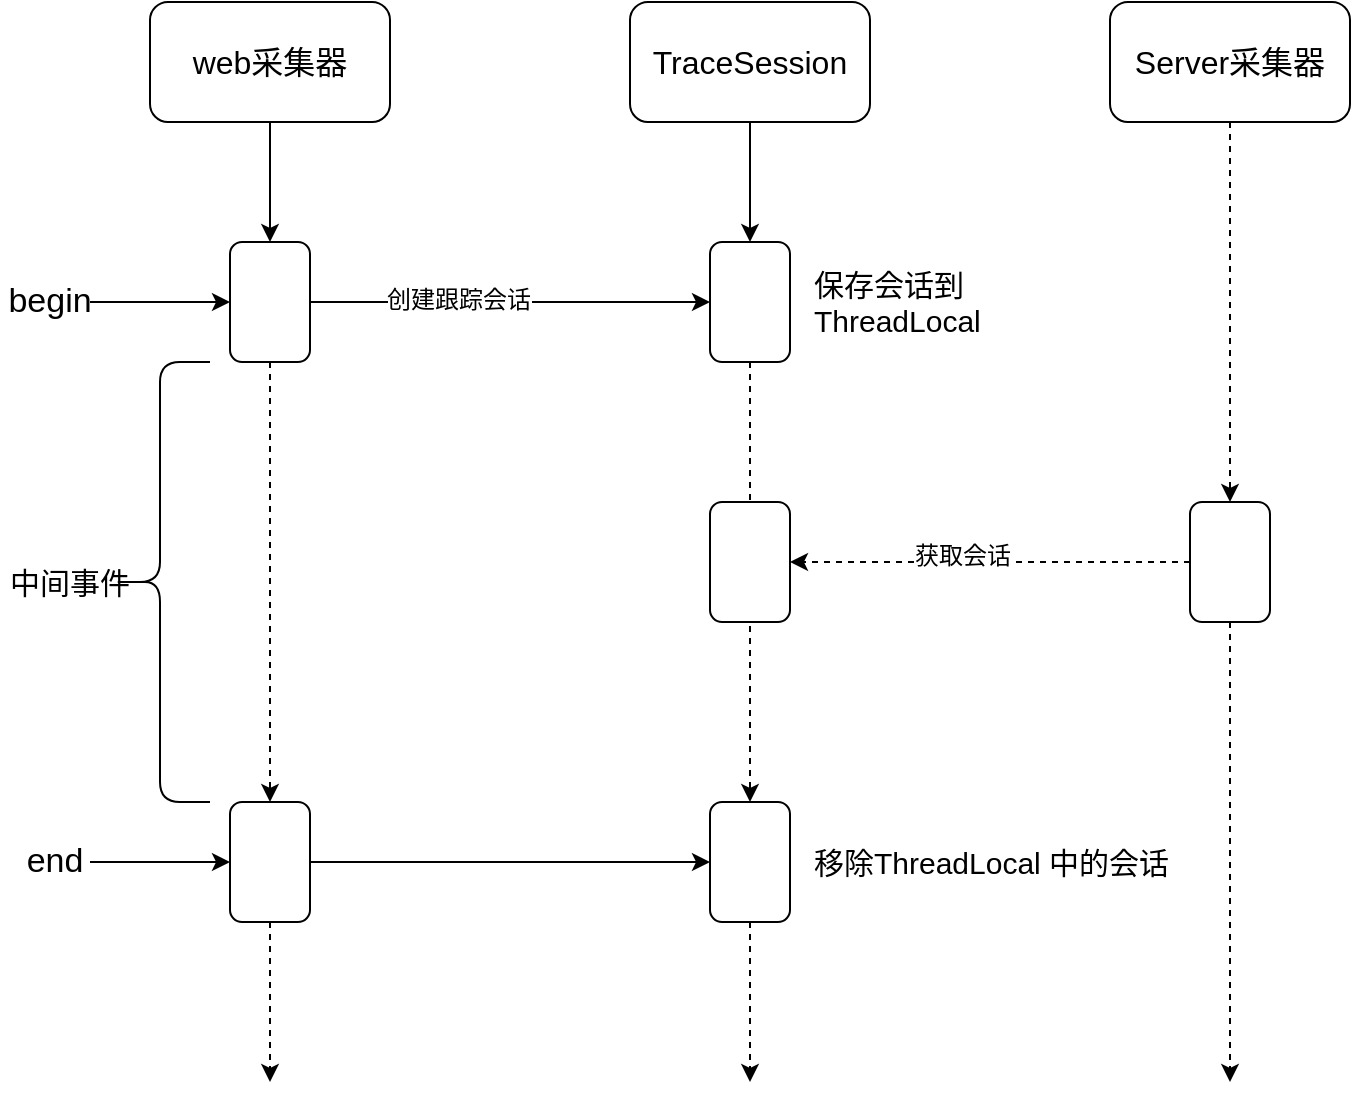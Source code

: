 <mxfile version="12.6.5" type="device"><diagram id="Jr3gekZzRrH0bNKUMRaq" name="Page-1"><mxGraphModel dx="1086" dy="806" grid="1" gridSize="10" guides="1" tooltips="1" connect="1" arrows="1" fold="1" page="1" pageScale="1" pageWidth="850" pageHeight="1100" math="0" shadow="0"><root><mxCell id="0"/><mxCell id="1" parent="0"/><mxCell id="Hs_VmZPVM3Je5BAvjfqo-6" style="edgeStyle=orthogonalEdgeStyle;rounded=0;orthogonalLoop=1;jettySize=auto;html=1;entryX=0.5;entryY=0;entryDx=0;entryDy=0;" edge="1" parent="1" source="Hs_VmZPVM3Je5BAvjfqo-1" target="Hs_VmZPVM3Je5BAvjfqo-4"><mxGeometry relative="1" as="geometry"/></mxCell><mxCell id="Hs_VmZPVM3Je5BAvjfqo-1" value="&lt;div style=&quot;background-color: rgb(255 , 255 , 255) ; font-size: 16px ; line-height: 22px ; white-space: pre&quot;&gt;web采集器&lt;/div&gt;" style="rounded=1;whiteSpace=wrap;html=1;" vertex="1" parent="1"><mxGeometry x="140" y="140" width="120" height="60" as="geometry"/></mxCell><mxCell id="Hs_VmZPVM3Je5BAvjfqo-8" style="edgeStyle=orthogonalEdgeStyle;rounded=0;orthogonalLoop=1;jettySize=auto;html=1;exitX=0.5;exitY=1;exitDx=0;exitDy=0;entryX=0.5;entryY=0;entryDx=0;entryDy=0;" edge="1" parent="1" source="Hs_VmZPVM3Je5BAvjfqo-2" target="Hs_VmZPVM3Je5BAvjfqo-7"><mxGeometry relative="1" as="geometry"/></mxCell><mxCell id="Hs_VmZPVM3Je5BAvjfqo-2" value="&lt;div style=&quot;background-color: rgb(255 , 255 , 255) ; font-size: 16px ; line-height: 22px ; white-space: pre&quot;&gt;TraceSession&lt;/div&gt;" style="rounded=1;whiteSpace=wrap;html=1;" vertex="1" parent="1"><mxGeometry x="380" y="140" width="120" height="60" as="geometry"/></mxCell><mxCell id="Hs_VmZPVM3Je5BAvjfqo-23" style="edgeStyle=orthogonalEdgeStyle;rounded=0;orthogonalLoop=1;jettySize=auto;html=1;dashed=1;" edge="1" parent="1" source="Hs_VmZPVM3Je5BAvjfqo-24"><mxGeometry relative="1" as="geometry"><mxPoint x="680" y="680" as="targetPoint"/></mxGeometry></mxCell><mxCell id="Hs_VmZPVM3Je5BAvjfqo-3" value="&lt;div style=&quot;background-color: rgb(255 , 255 , 255) ; font-size: 16px ; line-height: 22px ; white-space: pre&quot;&gt;Server采集器&lt;/div&gt;" style="rounded=1;whiteSpace=wrap;html=1;" vertex="1" parent="1"><mxGeometry x="620" y="140" width="120" height="60" as="geometry"/></mxCell><mxCell id="Hs_VmZPVM3Je5BAvjfqo-9" style="edgeStyle=orthogonalEdgeStyle;rounded=0;orthogonalLoop=1;jettySize=auto;html=1;entryX=0;entryY=0.5;entryDx=0;entryDy=0;" edge="1" parent="1" source="Hs_VmZPVM3Je5BAvjfqo-4" target="Hs_VmZPVM3Je5BAvjfqo-7"><mxGeometry relative="1" as="geometry"/></mxCell><mxCell id="Hs_VmZPVM3Je5BAvjfqo-10" value="创建跟踪会话" style="text;html=1;align=center;verticalAlign=middle;resizable=0;points=[];labelBackgroundColor=#ffffff;" vertex="1" connectable="0" parent="Hs_VmZPVM3Je5BAvjfqo-9"><mxGeometry x="-0.26" y="1" relative="1" as="geometry"><mxPoint as="offset"/></mxGeometry></mxCell><mxCell id="Hs_VmZPVM3Je5BAvjfqo-14" style="edgeStyle=orthogonalEdgeStyle;rounded=0;orthogonalLoop=1;jettySize=auto;html=1;entryX=0.5;entryY=0;entryDx=0;entryDy=0;dashed=1;" edge="1" parent="1" source="Hs_VmZPVM3Je5BAvjfqo-4" target="Hs_VmZPVM3Je5BAvjfqo-11"><mxGeometry relative="1" as="geometry"/></mxCell><mxCell id="Hs_VmZPVM3Je5BAvjfqo-4" value="" style="rounded=1;whiteSpace=wrap;html=1;" vertex="1" parent="1"><mxGeometry x="180" y="260" width="40" height="60" as="geometry"/></mxCell><mxCell id="Hs_VmZPVM3Je5BAvjfqo-20" style="edgeStyle=orthogonalEdgeStyle;rounded=0;orthogonalLoop=1;jettySize=auto;html=1;exitX=1;exitY=0.5;exitDx=0;exitDy=0;entryX=0;entryY=0.5;entryDx=0;entryDy=0;" edge="1" parent="1" source="Hs_VmZPVM3Je5BAvjfqo-5" target="Hs_VmZPVM3Je5BAvjfqo-4"><mxGeometry relative="1" as="geometry"/></mxCell><mxCell id="Hs_VmZPVM3Je5BAvjfqo-5" value="&lt;font style=&quot;font-size: 17px&quot;&gt;begin&lt;/font&gt;" style="text;html=1;strokeColor=none;fillColor=none;align=center;verticalAlign=middle;whiteSpace=wrap;rounded=0;" vertex="1" parent="1"><mxGeometry x="70" y="280" width="40" height="20" as="geometry"/></mxCell><mxCell id="Hs_VmZPVM3Je5BAvjfqo-15" style="edgeStyle=orthogonalEdgeStyle;rounded=0;orthogonalLoop=1;jettySize=auto;html=1;entryX=0.5;entryY=0;entryDx=0;entryDy=0;dashed=1;" edge="1" parent="1" source="Hs_VmZPVM3Je5BAvjfqo-7" target="Hs_VmZPVM3Je5BAvjfqo-12"><mxGeometry relative="1" as="geometry"/></mxCell><mxCell id="Hs_VmZPVM3Je5BAvjfqo-7" value="" style="rounded=1;whiteSpace=wrap;html=1;" vertex="1" parent="1"><mxGeometry x="420" y="260" width="40" height="60" as="geometry"/></mxCell><mxCell id="Hs_VmZPVM3Je5BAvjfqo-31" style="edgeStyle=orthogonalEdgeStyle;rounded=0;orthogonalLoop=1;jettySize=auto;html=1;exitX=1;exitY=0.5;exitDx=0;exitDy=0;" edge="1" parent="1" source="Hs_VmZPVM3Je5BAvjfqo-11" target="Hs_VmZPVM3Je5BAvjfqo-12"><mxGeometry relative="1" as="geometry"/></mxCell><mxCell id="Hs_VmZPVM3Je5BAvjfqo-33" style="edgeStyle=orthogonalEdgeStyle;rounded=0;orthogonalLoop=1;jettySize=auto;html=1;exitX=0.5;exitY=1;exitDx=0;exitDy=0;dashed=1;" edge="1" parent="1" source="Hs_VmZPVM3Je5BAvjfqo-11"><mxGeometry relative="1" as="geometry"><mxPoint x="200" y="680" as="targetPoint"/></mxGeometry></mxCell><mxCell id="Hs_VmZPVM3Je5BAvjfqo-11" value="" style="rounded=1;whiteSpace=wrap;html=1;" vertex="1" parent="1"><mxGeometry x="180" y="540" width="40" height="60" as="geometry"/></mxCell><mxCell id="Hs_VmZPVM3Je5BAvjfqo-34" style="edgeStyle=orthogonalEdgeStyle;rounded=0;orthogonalLoop=1;jettySize=auto;html=1;exitX=0.5;exitY=1;exitDx=0;exitDy=0;dashed=1;" edge="1" parent="1" source="Hs_VmZPVM3Je5BAvjfqo-12"><mxGeometry relative="1" as="geometry"><mxPoint x="440" y="680" as="targetPoint"/></mxGeometry></mxCell><mxCell id="Hs_VmZPVM3Je5BAvjfqo-12" value="" style="rounded=1;whiteSpace=wrap;html=1;" vertex="1" parent="1"><mxGeometry x="420" y="540" width="40" height="60" as="geometry"/></mxCell><mxCell id="Hs_VmZPVM3Je5BAvjfqo-13" value="&lt;font style=&quot;font-size: 15px&quot;&gt;保存会话到 ThreadLocal&lt;/font&gt;" style="text;html=1;strokeColor=none;fillColor=none;align=left;verticalAlign=middle;whiteSpace=wrap;rounded=0;" vertex="1" parent="1"><mxGeometry x="470" y="280" width="150" height="20" as="geometry"/></mxCell><mxCell id="Hs_VmZPVM3Je5BAvjfqo-16" value="" style="shape=curlyBracket;whiteSpace=wrap;html=1;rounded=1;" vertex="1" parent="1"><mxGeometry x="120" y="320" width="50" height="220" as="geometry"/></mxCell><mxCell id="Hs_VmZPVM3Je5BAvjfqo-19" value="&lt;font style=&quot;font-size: 15px&quot;&gt;中间事件&lt;/font&gt;" style="text;html=1;strokeColor=none;fillColor=none;align=center;verticalAlign=middle;whiteSpace=wrap;rounded=0;" vertex="1" parent="1"><mxGeometry x="65" y="420" width="70" height="20" as="geometry"/></mxCell><mxCell id="Hs_VmZPVM3Je5BAvjfqo-22" style="edgeStyle=orthogonalEdgeStyle;rounded=0;orthogonalLoop=1;jettySize=auto;html=1;entryX=0;entryY=0.5;entryDx=0;entryDy=0;" edge="1" parent="1" source="Hs_VmZPVM3Je5BAvjfqo-21" target="Hs_VmZPVM3Je5BAvjfqo-11"><mxGeometry relative="1" as="geometry"/></mxCell><mxCell id="Hs_VmZPVM3Je5BAvjfqo-21" value="&lt;font style=&quot;font-size: 17px&quot;&gt;end&lt;/font&gt;" style="text;html=1;strokeColor=none;fillColor=none;align=center;verticalAlign=middle;whiteSpace=wrap;rounded=0;" vertex="1" parent="1"><mxGeometry x="75" y="560" width="35" height="20" as="geometry"/></mxCell><mxCell id="Hs_VmZPVM3Je5BAvjfqo-24" value="" style="rounded=1;whiteSpace=wrap;html=1;" vertex="1" parent="1"><mxGeometry x="660" y="390" width="40" height="60" as="geometry"/></mxCell><mxCell id="Hs_VmZPVM3Je5BAvjfqo-25" style="edgeStyle=orthogonalEdgeStyle;rounded=0;orthogonalLoop=1;jettySize=auto;html=1;dashed=1;" edge="1" parent="1" source="Hs_VmZPVM3Je5BAvjfqo-3" target="Hs_VmZPVM3Je5BAvjfqo-24"><mxGeometry relative="1" as="geometry"><mxPoint x="680" y="630" as="targetPoint"/><mxPoint x="680" y="200" as="sourcePoint"/></mxGeometry></mxCell><mxCell id="Hs_VmZPVM3Je5BAvjfqo-28" value="" style="rounded=1;whiteSpace=wrap;html=1;" vertex="1" parent="1"><mxGeometry x="420" y="390" width="40" height="60" as="geometry"/></mxCell><mxCell id="Hs_VmZPVM3Je5BAvjfqo-29" style="edgeStyle=orthogonalEdgeStyle;rounded=0;orthogonalLoop=1;jettySize=auto;html=1;dashed=1;" edge="1" parent="1" source="Hs_VmZPVM3Je5BAvjfqo-24" target="Hs_VmZPVM3Je5BAvjfqo-28"><mxGeometry relative="1" as="geometry"><mxPoint x="440" y="420" as="targetPoint"/><mxPoint x="660" y="420" as="sourcePoint"/></mxGeometry></mxCell><mxCell id="Hs_VmZPVM3Je5BAvjfqo-30" value="获取会话" style="text;html=1;align=center;verticalAlign=middle;resizable=0;points=[];labelBackgroundColor=#ffffff;" vertex="1" connectable="0" parent="Hs_VmZPVM3Je5BAvjfqo-29"><mxGeometry x="0.139" y="-3" relative="1" as="geometry"><mxPoint as="offset"/></mxGeometry></mxCell><mxCell id="Hs_VmZPVM3Je5BAvjfqo-32" value="&lt;font style=&quot;font-size: 15px&quot;&gt;移除ThreadLocal 中的会话&lt;/font&gt;" style="text;html=1;strokeColor=none;fillColor=none;align=left;verticalAlign=middle;whiteSpace=wrap;rounded=0;" vertex="1" parent="1"><mxGeometry x="470" y="560" width="180" height="20" as="geometry"/></mxCell></root></mxGraphModel></diagram></mxfile>
